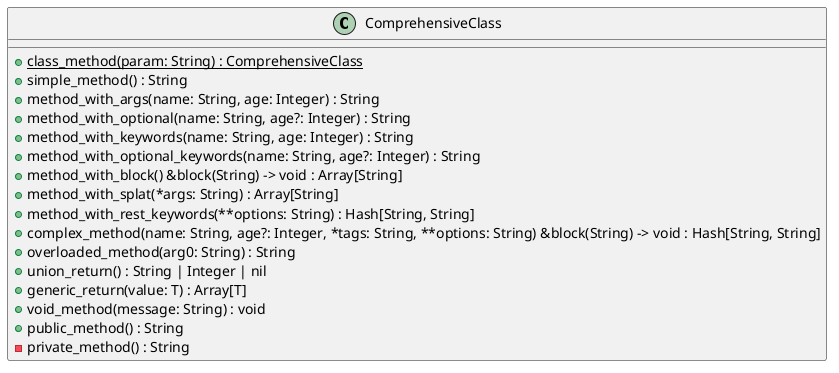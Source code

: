 @startuml
class ComprehensiveClass {
    +{static} class_method(param: String) : ComprehensiveClass
    +simple_method() : String
    +method_with_args(name: String, age: Integer) : String
    +method_with_optional(name: String, age?: Integer) : String
    +method_with_keywords(name: String, age: Integer) : String
    +method_with_optional_keywords(name: String, age?: Integer) : String
    +method_with_block() &block(String) -> void : Array[String]
    +method_with_splat(*args: String) : Array[String]
    +method_with_rest_keywords(**options: String) : Hash[String, String]
    +complex_method(name: String, age?: Integer, *tags: String, **options: String) &block(String) -> void : Hash[String, String]
    +overloaded_method(arg0: String) : String
    +union_return() : String | Integer | nil
    +generic_return(value: T) : Array[T]
    +void_method(message: String) : void
    +public_method() : String
    -private_method() : String
}
@enduml
